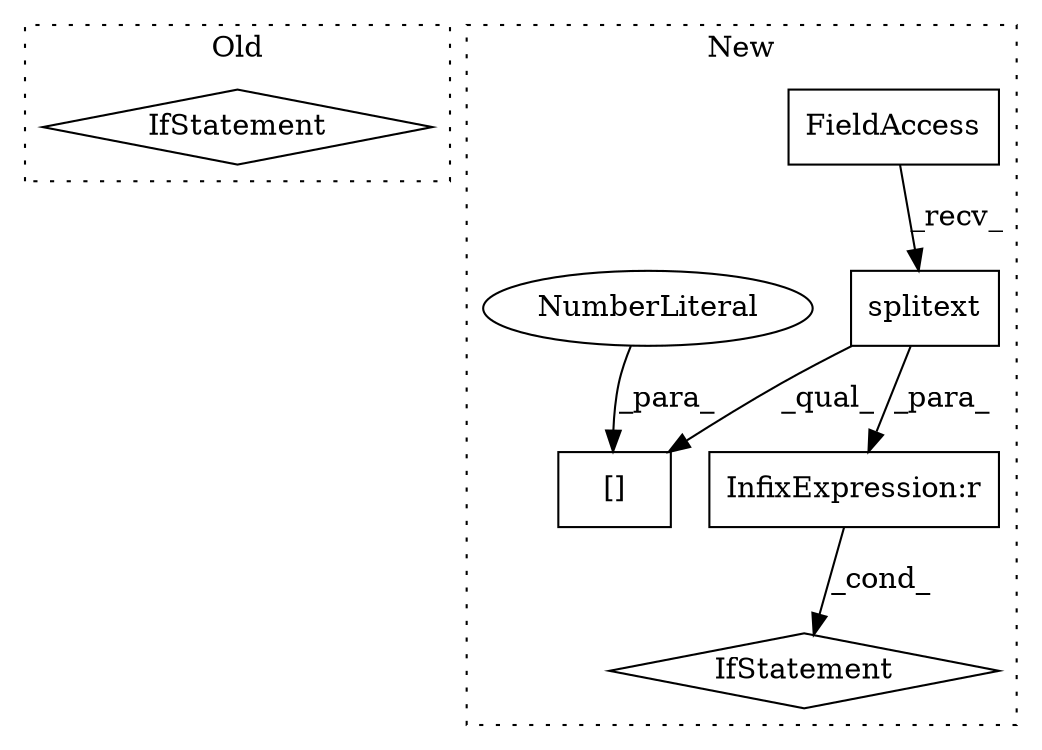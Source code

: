 digraph G {
subgraph cluster0 {
1 [label="IfStatement" a="25" s="27772,27846" l="4,2" shape="diamond"];
label = "Old";
style="dotted";
}
subgraph cluster1 {
2 [label="splitext" a="32" s="32546,32559" l="9,1" shape="box"];
3 [label="FieldAccess" a="22" s="32538" l="7" shape="box"];
4 [label="[]" a="2" s="32538,32562" l="23,1" shape="box"];
5 [label="NumberLiteral" a="34" s="32561" l="1" shape="ellipse"];
6 [label="IfStatement" a="25" s="32884,32897" l="4,2" shape="diamond"];
7 [label="InfixExpression:r" a="27" s="32571" l="4" shape="box"];
label = "New";
style="dotted";
}
2 -> 4 [label="_qual_"];
2 -> 7 [label="_para_"];
3 -> 2 [label="_recv_"];
5 -> 4 [label="_para_"];
7 -> 6 [label="_cond_"];
}